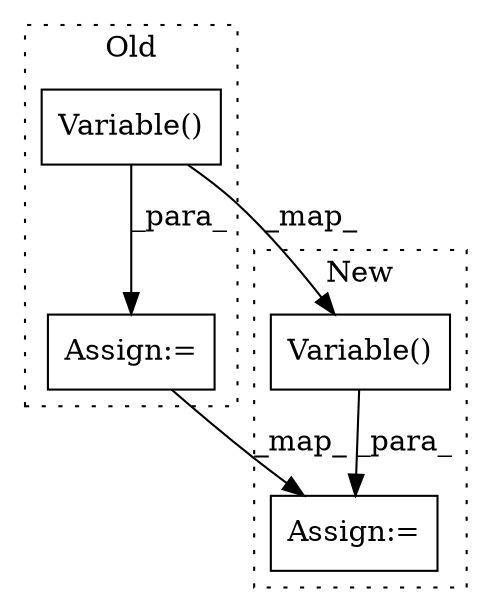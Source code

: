 digraph G {
subgraph cluster0 {
1 [label="Variable()" a="75" s="4436,4485" l="24,1" shape="box"];
4 [label="Assign:=" a="68" s="4416" l="3" shape="box"];
label = "Old";
style="dotted";
}
subgraph cluster1 {
2 [label="Variable()" a="75" s="4290,4339" l="24,1" shape="box"];
3 [label="Assign:=" a="68" s="4270" l="3" shape="box"];
label = "New";
style="dotted";
}
1 -> 2 [label="_map_"];
1 -> 4 [label="_para_"];
2 -> 3 [label="_para_"];
4 -> 3 [label="_map_"];
}